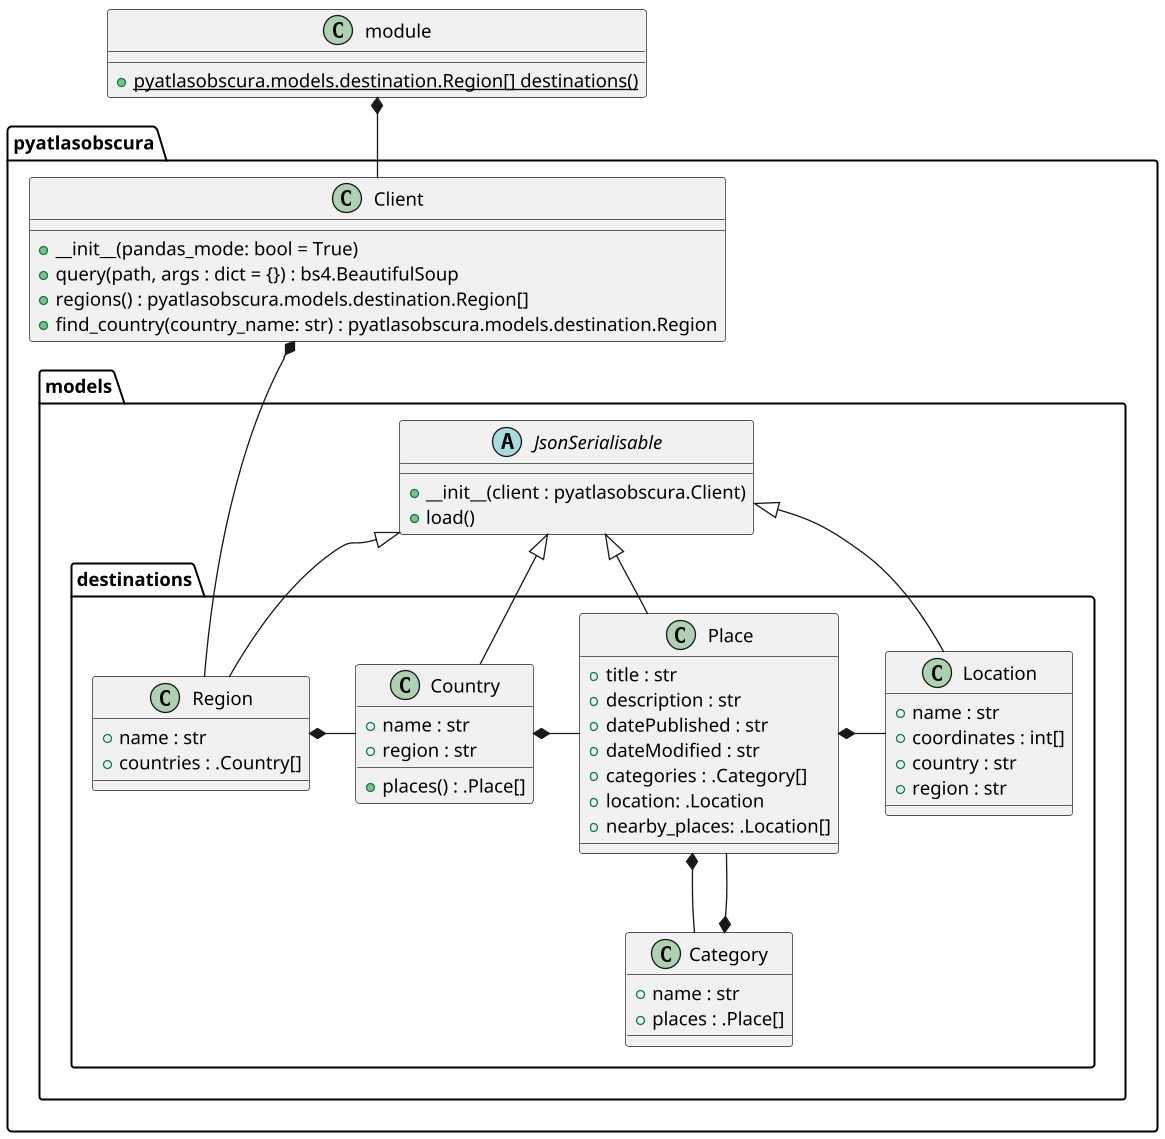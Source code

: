 @startuml
scale 2160*1139
set namespaceSeparator .


class module {
    + {static} pyatlasobscura.models.destination.Region[] destinations()
}

class pyatlasobscura.Client {
    + __init__(pandas_mode: bool = True)
    + query(path, args : dict = {}) : bs4.BeautifulSoup
    + regions() : pyatlasobscura.models.destination.Region[]
    + find_country(country_name: str) : pyatlasobscura.models.destination.Region
}

abstract class pyatlasobscura.models.JsonSerialisable {
    + __init__(client : pyatlasobscura.Client)
    + load()
}

class pyatlasobscura.models.destinations.Location {
    + name : str
    + coordinates : int[]
    + country : str
    + region : str
}

class pyatlasobscura.models.destinations.Region {
    + name : str
    + countries : .Country[]
}

class pyatlasobscura.models.destinations.Country {
    + name : str
    + region : str
    + places() : .Place[]
}

class pyatlasobscura.models.destinations.Place {
    + title : str
    + description : str
    + datePublished : str
    + dateModified : str
    + categories : .Category[]
    + location: .Location
    + nearby_places: .Location[]
}

class pyatlasobscura.models.destinations.Category {
    + name : str
    + places : .Place[]
}

module *-- pyatlasobscura.Client

pyatlasobscura.models.JsonSerialisable <|-- pyatlasobscura.models.destinations.Region
pyatlasobscura.models.JsonSerialisable <|-- pyatlasobscura.models.destinations.Country
pyatlasobscura.models.JsonSerialisable <|-- pyatlasobscura.models.destinations.Place
pyatlasobscura.models.JsonSerialisable <|-- pyatlasobscura.models.destinations.Location

pyatlasobscura.models.destinations.Region *- pyatlasobscura.models.destinations.Country
pyatlasobscura.models.destinations.Country *- pyatlasobscura.models.destinations.Place
pyatlasobscura.models.destinations.Place *- pyatlasobscura.models.destinations.Location
pyatlasobscura.models.destinations.Place *-- pyatlasobscura.models.destinations.Category
pyatlasobscura.models.destinations.Category *-- pyatlasobscura.models.destinations.Place

pyatlasobscura.Client *--- pyatlasobscura.models.destinations.Region

@enduml
